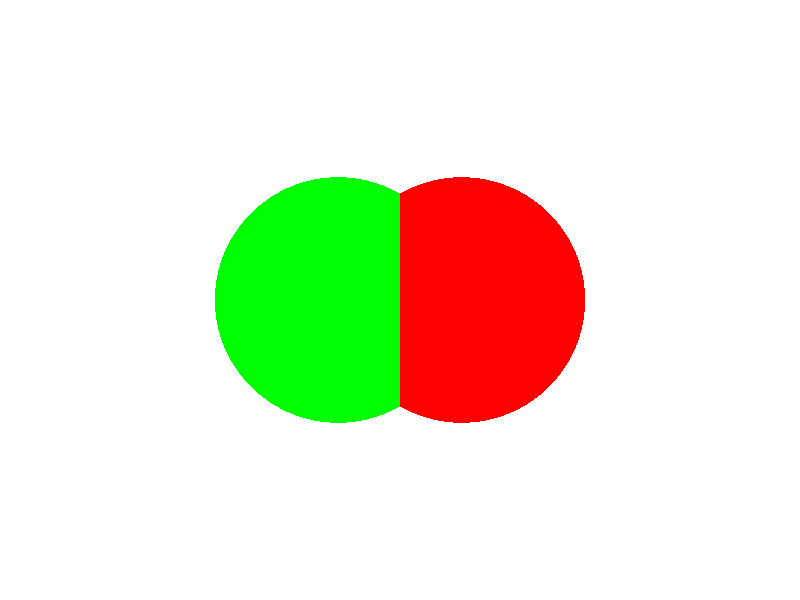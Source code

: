 // -----------------------------------------------------------------------
// Uebungen zur Constructive Solid Geometry (CSG) 
// Beispiel: zwei individuelle durchsichtige Kugeln, ineinander "gesteckt" 
//           individuell animiert  

#include "colors.inc"
background { White }
camera {
  location <0, 1, -10>
  look_at <0, 0, 0> 
  angle 36
}
light_source { <500, 500, -1000> White } 

sphere { 0, 1 
  pigment { Green transmit 0.75 }
  translate -.5*x 
  rotate y*360*clock
} 
sphere { 0, 1 
  pigment { Red transmit 0.75 }
  translate +.5*x 
  rotate y*360*clock
} 


